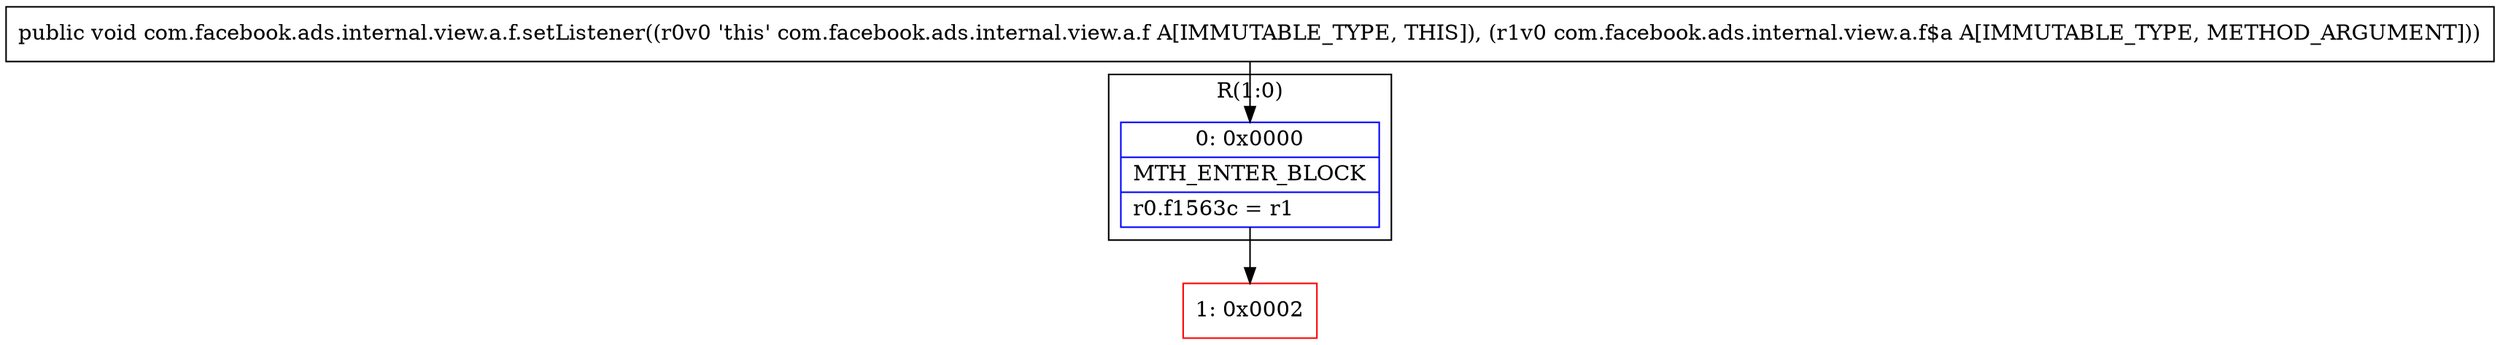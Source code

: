 digraph "CFG forcom.facebook.ads.internal.view.a.f.setListener(Lcom\/facebook\/ads\/internal\/view\/a\/f$a;)V" {
subgraph cluster_Region_1573165062 {
label = "R(1:0)";
node [shape=record,color=blue];
Node_0 [shape=record,label="{0\:\ 0x0000|MTH_ENTER_BLOCK\l|r0.f1563c = r1\l}"];
}
Node_1 [shape=record,color=red,label="{1\:\ 0x0002}"];
MethodNode[shape=record,label="{public void com.facebook.ads.internal.view.a.f.setListener((r0v0 'this' com.facebook.ads.internal.view.a.f A[IMMUTABLE_TYPE, THIS]), (r1v0 com.facebook.ads.internal.view.a.f$a A[IMMUTABLE_TYPE, METHOD_ARGUMENT])) }"];
MethodNode -> Node_0;
Node_0 -> Node_1;
}

